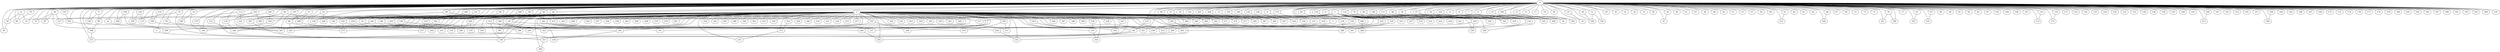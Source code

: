 
graph graphname {
    0 -- 1
0 -- 2
0 -- 3
0 -- 4
0 -- 5
0 -- 6
0 -- 7
0 -- 8
0 -- 9
0 -- 10
0 -- 11
0 -- 12
0 -- 13
0 -- 14
0 -- 15
0 -- 16
0 -- 17
0 -- 18
0 -- 19
0 -- 20
0 -- 21
0 -- 22
0 -- 23
0 -- 24
0 -- 25
0 -- 26
0 -- 27
0 -- 28
0 -- 29
0 -- 30
0 -- 31
0 -- 32
0 -- 33
0 -- 34
0 -- 35
0 -- 36
0 -- 37
0 -- 38
0 -- 39
0 -- 40
0 -- 41
0 -- 42
0 -- 43
0 -- 44
0 -- 45
0 -- 46
0 -- 47
0 -- 48
0 -- 49
0 -- 50
0 -- 51
0 -- 52
0 -- 53
0 -- 54
0 -- 55
0 -- 56
0 -- 57
0 -- 58
0 -- 59
0 -- 60
0 -- 61
0 -- 62
0 -- 63
0 -- 64
0 -- 65
0 -- 66
0 -- 67
0 -- 68
0 -- 69
0 -- 70
0 -- 71
0 -- 72
0 -- 73
0 -- 74
0 -- 75
0 -- 76
0 -- 77
0 -- 78
0 -- 79
0 -- 80
0 -- 81
0 -- 82
0 -- 83
0 -- 84
0 -- 85
0 -- 86
0 -- 87
0 -- 88
0 -- 89
0 -- 90
0 -- 91
0 -- 92
0 -- 93
0 -- 94
0 -- 95
0 -- 96
0 -- 97
0 -- 98
0 -- 99
0 -- 100
0 -- 101
0 -- 102
0 -- 103
0 -- 104
0 -- 105
0 -- 106
0 -- 107
0 -- 108
0 -- 109
0 -- 110
0 -- 111
0 -- 112
0 -- 113
0 -- 114
0 -- 115
0 -- 116
0 -- 117
0 -- 118
0 -- 119
0 -- 120
0 -- 121
0 -- 122
0 -- 123
0 -- 124
0 -- 125
0 -- 126
0 -- 127
0 -- 128
0 -- 129
0 -- 130
0 -- 131
0 -- 132
0 -- 133
0 -- 134
0 -- 135
0 -- 136
0 -- 137
0 -- 138
0 -- 139
0 -- 140
0 -- 141
0 -- 142
0 -- 143
0 -- 144
0 -- 145
0 -- 146
0 -- 147
0 -- 148
0 -- 149
0 -- 150
0 -- 151
0 -- 152
0 -- 153
0 -- 154
0 -- 155
0 -- 156
0 -- 157
0 -- 158
0 -- 159
0 -- 160
0 -- 161
0 -- 162
0 -- 163
0 -- 164
0 -- 165
0 -- 166
0 -- 167
0 -- 168
0 -- 169
0 -- 170
0 -- 171
0 -- 172
0 -- 173
0 -- 174
0 -- 175
0 -- 176
0 -- 177
0 -- 178
0 -- 179
0 -- 180
0 -- 181
0 -- 182
0 -- 183
0 -- 184
0 -- 185
0 -- 186
0 -- 187
0 -- 188
0 -- 189
0 -- 190
0 -- 191
0 -- 192
0 -- 193
0 -- 194
0 -- 195
0 -- 196
0 -- 197
0 -- 198
0 -- 199
0 -- 200
0 -- 201
0 -- 202
0 -- 203
0 -- 204
0 -- 205
0 -- 206
0 -- 207
0 -- 208
0 -- 209
0 -- 210
0 -- 211
0 -- 212
0 -- 242
0 -- 272
1 -- 224
1 -- 226
1 -- 227
1 -- 228
1 -- 229
1 -- 230
1 -- 225
1 -- 232
1 -- 231
1 -- 213
1 -- 214
1 -- 215
1 -- 216
1 -- 217
1 -- 218
1 -- 219
1 -- 220
1 -- 221
1 -- 222
1 -- 223
2 -- 233
2 -- 234
2 -- 235
2 -- 236
2 -- 237
2 -- 238
2 -- 239
2 -- 240
2 -- 241
2 -- 242
2 -- 243
2 -- 244
2 -- 245
2 -- 246
2 -- 247
2 -- 248
2 -- 249
2 -- 250
2 -- 251
2 -- 252
2 -- 253
2 -- 254
2 -- 255
2 -- 256
2 -- 257
2 -- 258
2 -- 259
2 -- 260
2 -- 261
2 -- 262
2 -- 263
2 -- 264
2 -- 265
2 -- 266
2 -- 267
2 -- 268
2 -- 269
2 -- 270
2 -- 271
2 -- 272
2 -- 273
2 -- 274
2 -- 275
2 -- 276
2 -- 277
2 -- 278
2 -- 279
2 -- 280
2 -- 281
2 -- 282
2 -- 283
2 -- 284
2 -- 285
2 -- 286
2 -- 287
2 -- 288
2 -- 289
2 -- 290
2 -- 291
2 -- 292
2 -- 293
2 -- 294
2 -- 295
2 -- 296
2 -- 297
2 -- 298
2 -- 299
2 -- 300
2 -- 301
2 -- 302
2 -- 303
2 -- 304
2 -- 305
2 -- 306
2 -- 307
2 -- 308
2 -- 309
2 -- 310
2 -- 311
2 -- 312
2 -- 313
2 -- 314
2 -- 315
2 -- 316
2 -- 317
2 -- 318
2 -- 319
2 -- 320
2 -- 321
2 -- 322
2 -- 323
2 -- 324
2 -- 325
2 -- 326
2 -- 327
2 -- 328
2 -- 329
2 -- 330
2 -- 331
2 -- 332
2 -- 333
2 -- 334
2 -- 335
2 -- 336
2 -- 337
2 -- 338
2 -- 339
2 -- 340
2 -- 341
2 -- 342
2 -- 343
2 -- 344
2 -- 345
2 -- 346
2 -- 347
2 -- 348
2 -- 349
2 -- 161
2 -- 23
2 -- 149
3 -- 280
5 -- 338
8 -- 324
10 -- 24
11 -- 286
12 -- 185
14 -- 305
14 -- 199
15 -- 277
16 -- 308
18 -- 260
21 -- 84
21 -- 36
21 -- 23
22 -- 335
25 -- 33
26 -- 219
26 -- 169
26 -- 215
27 -- 208
27 -- 86
28 -- 109
31 -- 109
31 -- 154
36 -- 45
37 -- 288
37 -- 191
39 -- 47
42 -- 225
44 -- 261
44 -- 203
44 -- 65
48 -- 156
48 -- 215
52 -- 290
52 -- 248
54 -- 134
56 -- 299
56 -- 85
56 -- 74
56 -- 213
57 -- 246
57 -- 289
58 -- 312
61 -- 212
65 -- 307
65 -- 283
66 -- 164
69 -- 88
70 -- 229
71 -- 80
71 -- 150
76 -- 82
76 -- 196
78 -- 84
79 -- 251
79 -- 190
80 -- 108
81 -- 165
83 -- 276
86 -- 225
86 -- 233
87 -- 101
88 -- 142
88 -- 254
94 -- 217
94 -- 269
94 -- 207
95 -- 237
96 -- 267
96 -- 134
98 -- 284
98 -- 342
99 -- 245
100 -- 119
100 -- 228
102 -- 251
102 -- 345
102 -- 309
105 -- 285
108 -- 272
110 -- 113
111 -- 316
112 -- 305
112 -- 241
114 -- 216
115 -- 321
116 -- 173
118 -- 195
119 -- 269
120 -- 294
121 -- 269
122 -- 198
127 -- 142
128 -- 302
129 -- 137
129 -- 190
131 -- 250
134 -- 226
135 -- 202
140 -- 297
141 -- 262
142 -- 251
142 -- 338
146 -- 211
148 -- 316
148 -- 342
152 -- 308
158 -- 184
159 -- 321
160 -- 185
161 -- 275
161 -- 264
169 -- 307
169 -- 325
169 -- 224
170 -- 305
175 -- 334
186 -- 287
189 -- 219
194 -- 206
194 -- 275
195 -- 253
197 -- 208
197 -- 345
198 -- 345
200 -- 250
202 -- 299
203 -- 249
204 -- 274
205 -- 271
207 -- 329
208 -- 278
215 -- 326
216 -- 267
216 -- 230
218 -- 265
218 -- 280
219 -- 237
222 -- 238
224 -- 332
228 -- 305
240 -- 290
240 -- 335
242 -- 299
242 -- 296
245 -- 267
245 -- 332
247 -- 326
250 -- 290
251 -- 340
252 -- 273
255 -- 336
255 -- 302
261 -- 337
261 -- 311
273 -- 327
276 -- 284
280 -- 292
282 -- 345
283 -- 292
286 -- 288
293 -- 319
293 -- 311
302 -- 329
303 -- 321
312 -- 338
312 -- 331
318 -- 333
333 -- 343

}
